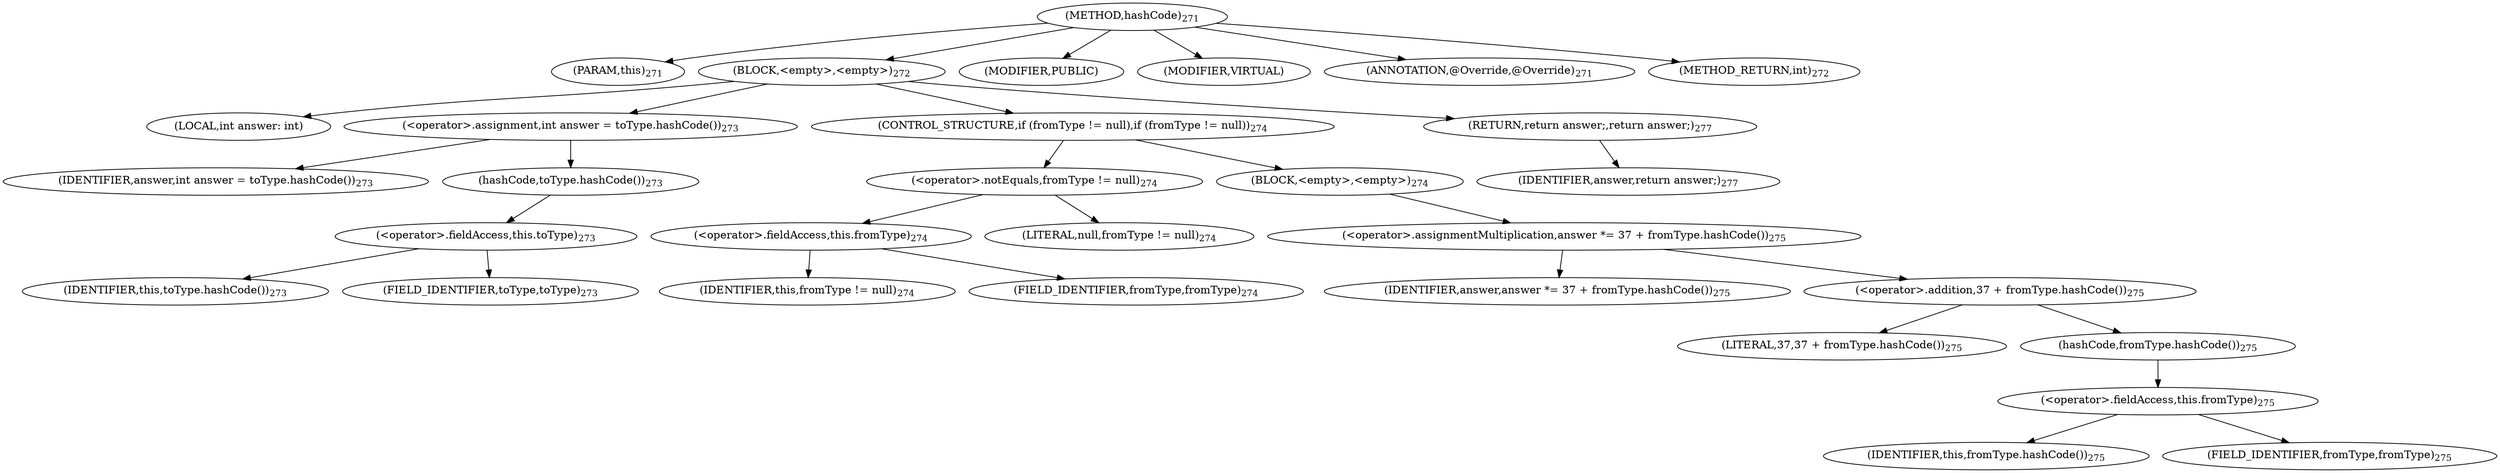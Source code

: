 digraph "hashCode" {  
"841" [label = <(METHOD,hashCode)<SUB>271</SUB>> ]
"842" [label = <(PARAM,this)<SUB>271</SUB>> ]
"843" [label = <(BLOCK,&lt;empty&gt;,&lt;empty&gt;)<SUB>272</SUB>> ]
"844" [label = <(LOCAL,int answer: int)> ]
"845" [label = <(&lt;operator&gt;.assignment,int answer = toType.hashCode())<SUB>273</SUB>> ]
"846" [label = <(IDENTIFIER,answer,int answer = toType.hashCode())<SUB>273</SUB>> ]
"847" [label = <(hashCode,toType.hashCode())<SUB>273</SUB>> ]
"848" [label = <(&lt;operator&gt;.fieldAccess,this.toType)<SUB>273</SUB>> ]
"849" [label = <(IDENTIFIER,this,toType.hashCode())<SUB>273</SUB>> ]
"850" [label = <(FIELD_IDENTIFIER,toType,toType)<SUB>273</SUB>> ]
"851" [label = <(CONTROL_STRUCTURE,if (fromType != null),if (fromType != null))<SUB>274</SUB>> ]
"852" [label = <(&lt;operator&gt;.notEquals,fromType != null)<SUB>274</SUB>> ]
"853" [label = <(&lt;operator&gt;.fieldAccess,this.fromType)<SUB>274</SUB>> ]
"854" [label = <(IDENTIFIER,this,fromType != null)<SUB>274</SUB>> ]
"855" [label = <(FIELD_IDENTIFIER,fromType,fromType)<SUB>274</SUB>> ]
"856" [label = <(LITERAL,null,fromType != null)<SUB>274</SUB>> ]
"857" [label = <(BLOCK,&lt;empty&gt;,&lt;empty&gt;)<SUB>274</SUB>> ]
"858" [label = <(&lt;operator&gt;.assignmentMultiplication,answer *= 37 + fromType.hashCode())<SUB>275</SUB>> ]
"859" [label = <(IDENTIFIER,answer,answer *= 37 + fromType.hashCode())<SUB>275</SUB>> ]
"860" [label = <(&lt;operator&gt;.addition,37 + fromType.hashCode())<SUB>275</SUB>> ]
"861" [label = <(LITERAL,37,37 + fromType.hashCode())<SUB>275</SUB>> ]
"862" [label = <(hashCode,fromType.hashCode())<SUB>275</SUB>> ]
"863" [label = <(&lt;operator&gt;.fieldAccess,this.fromType)<SUB>275</SUB>> ]
"864" [label = <(IDENTIFIER,this,fromType.hashCode())<SUB>275</SUB>> ]
"865" [label = <(FIELD_IDENTIFIER,fromType,fromType)<SUB>275</SUB>> ]
"866" [label = <(RETURN,return answer;,return answer;)<SUB>277</SUB>> ]
"867" [label = <(IDENTIFIER,answer,return answer;)<SUB>277</SUB>> ]
"868" [label = <(MODIFIER,PUBLIC)> ]
"869" [label = <(MODIFIER,VIRTUAL)> ]
"870" [label = <(ANNOTATION,@Override,@Override)<SUB>271</SUB>> ]
"871" [label = <(METHOD_RETURN,int)<SUB>272</SUB>> ]
  "841" -> "842" 
  "841" -> "843" 
  "841" -> "868" 
  "841" -> "869" 
  "841" -> "870" 
  "841" -> "871" 
  "843" -> "844" 
  "843" -> "845" 
  "843" -> "851" 
  "843" -> "866" 
  "845" -> "846" 
  "845" -> "847" 
  "847" -> "848" 
  "848" -> "849" 
  "848" -> "850" 
  "851" -> "852" 
  "851" -> "857" 
  "852" -> "853" 
  "852" -> "856" 
  "853" -> "854" 
  "853" -> "855" 
  "857" -> "858" 
  "858" -> "859" 
  "858" -> "860" 
  "860" -> "861" 
  "860" -> "862" 
  "862" -> "863" 
  "863" -> "864" 
  "863" -> "865" 
  "866" -> "867" 
}
